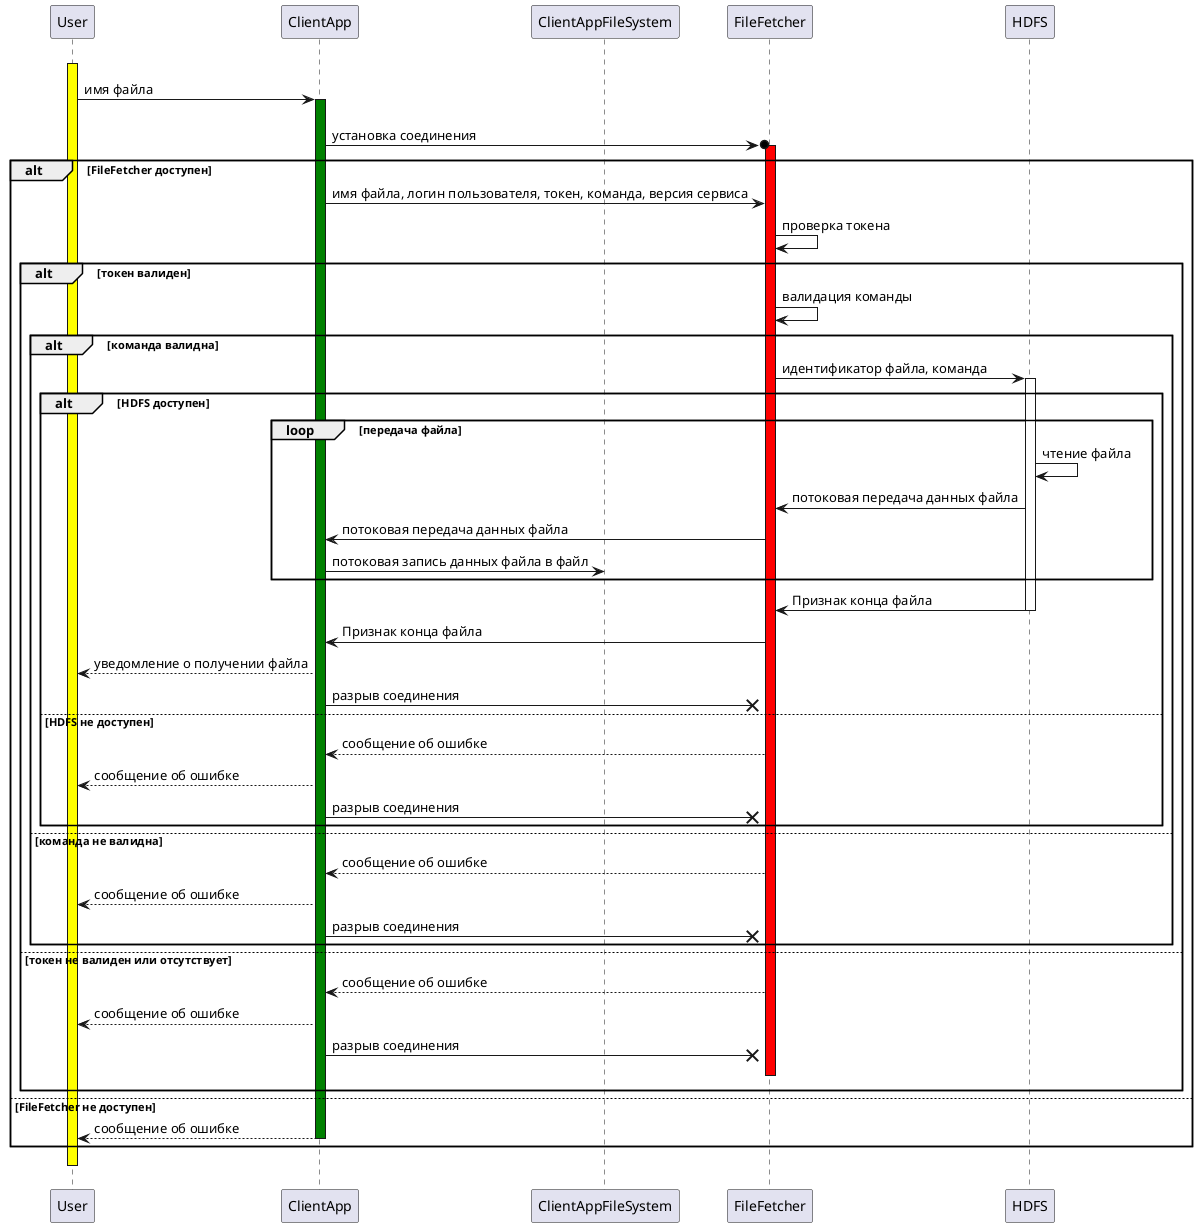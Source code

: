@startuml

User -[hidden]-> User ++ #yellow
User -> ClientApp ++ #green: имя файла
ClientApp -[hidden]-> ClientAppFileSystem
ClientApp ->o FileFetcher ++ #red: установка соединения

alt FileFetcher доступен
  ClientApp -> FileFetcher: имя файла, логин пользователя, токен, команда, версия сервиса
  FileFetcher -> FileFetcher: проверка токена
    alt токен валиден
      FileFetcher -> FileFetcher: валидация команды
      alt команда валидна
          FileFetcher -> HDFS ++ #white: идентификатор файла, команда
          alt HDFS доступен
            loop передача файла
              HDFS -> HDFS: чтение файла
              HDFS -> FileFetcher: потоковая передача данных файла
              FileFetcher -> ClientApp: потоковая передача данных файла
              ClientApp -> ClientAppFileSystem: потоковая запись данных файла в файл
            end loop
            HDFS -> FileFetcher -- #white: Признак конца файла
            FileFetcher -> ClientApp: Признак конца файла
            ClientApp --> User: уведомление о получении файла
            ClientApp ->x FileFetcher: разрыв соединения
          else HDFS не доступен
            FileFetcher --> ClientApp: сообщение об ошибке
            ClientApp --> User: сообщение об ошибке
            ClientApp ->x FileFetcher: разрыв соединения
          end
      else команда не валидна
        FileFetcher --> ClientApp: сообщение об ошибке
        ClientApp --> User: сообщение об ошибке
        ClientApp ->x FileFetcher: разрыв соединения
      end
    else токен не валиден или отсутствует
      FileFetcher --> ClientApp: сообщение об ошибке
      ClientApp --> User: сообщение об ошибке
      ClientApp ->x FileFetcher: разрыв соединения
      FileFetcher -[hidden]-> FileFetcher -- #red
    end
else FileFetcher не доступен
  ClientApp --> User -- #green: сообщение об ошибке
end
User -[hidden]-> User -- #yellow

@enduml
